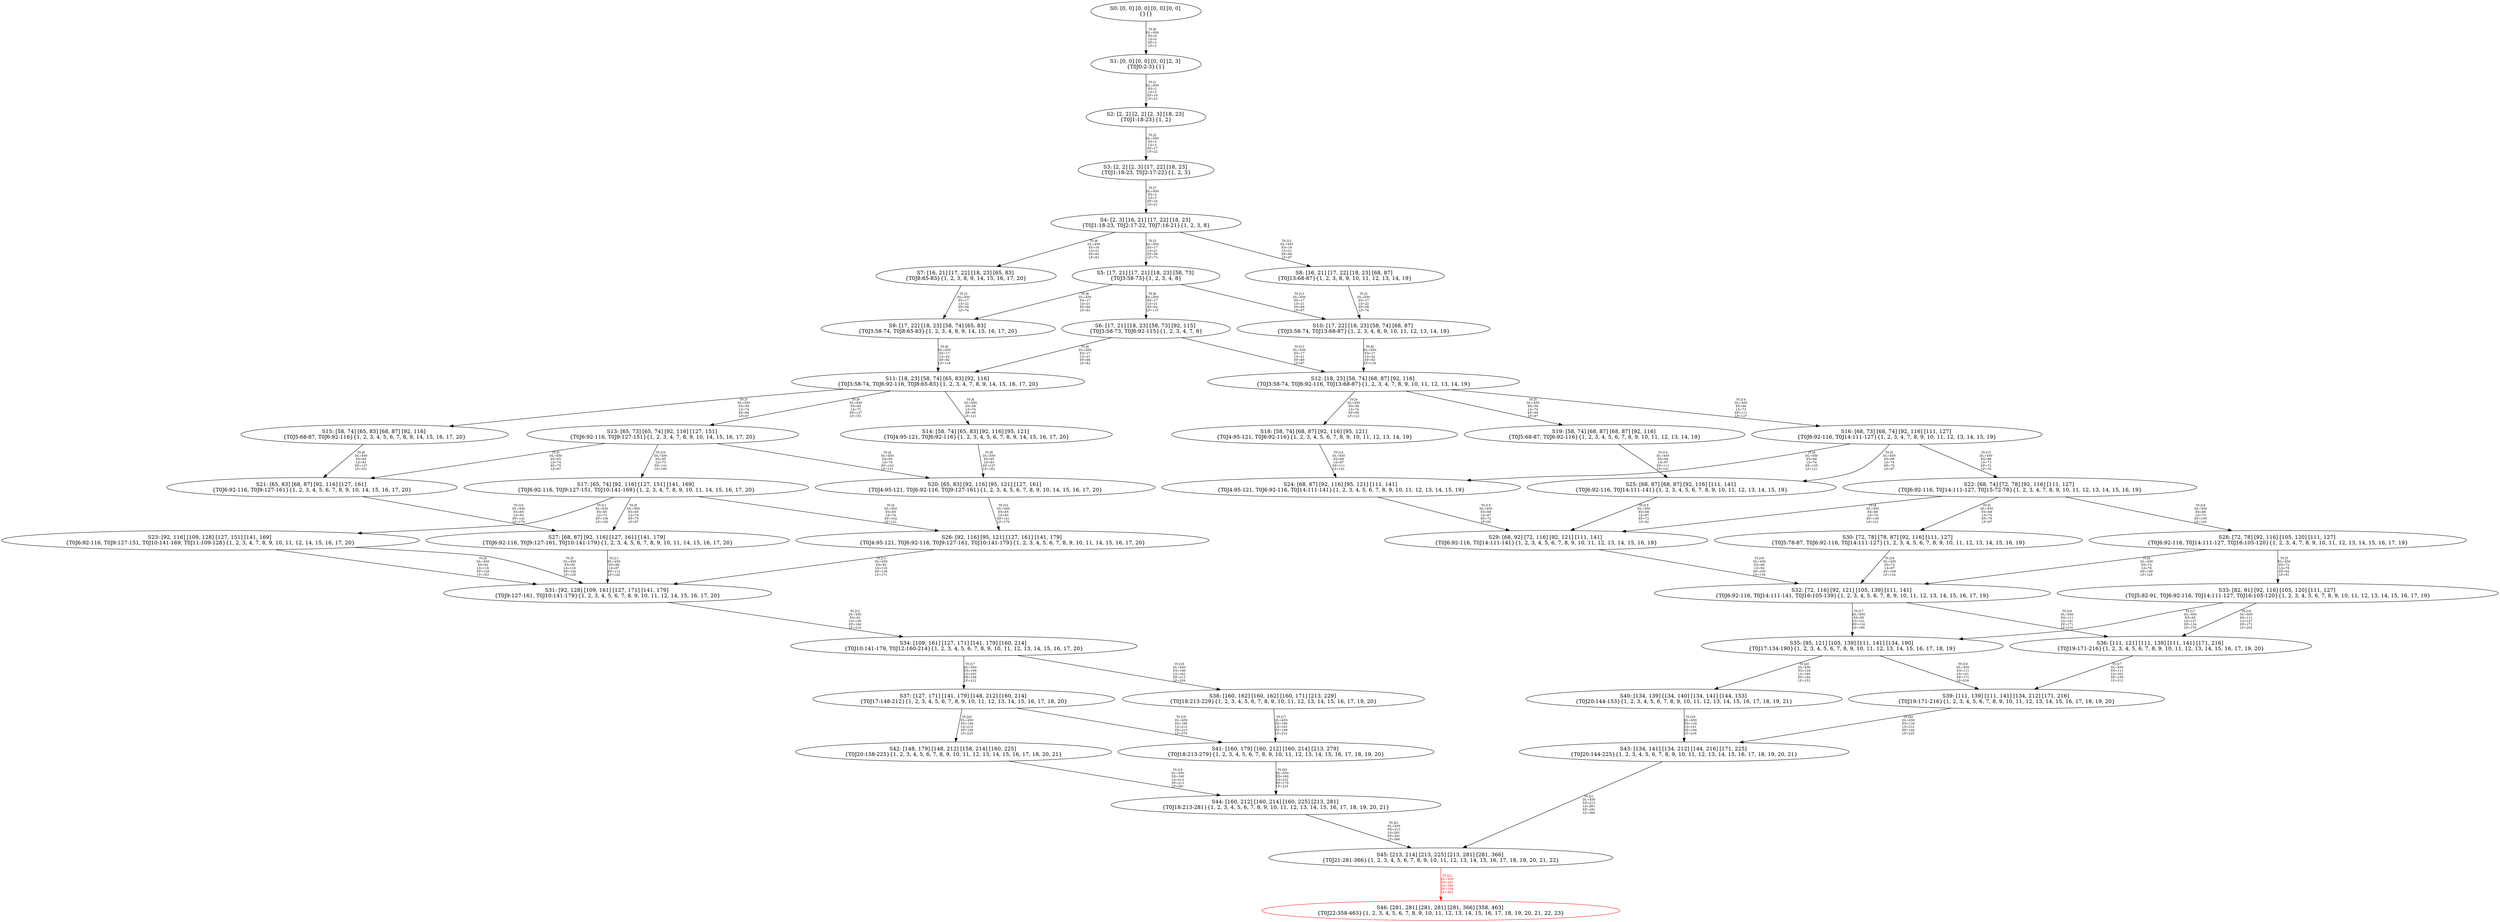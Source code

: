digraph {
	S0[label="S0: [0, 0] [0, 0] [0, 0] [0, 0] \n{}{}"];
	S1[label="S1: [0, 0] [0, 0] [0, 0] [2, 3] \n{T0J0:2-3}{1}"];
	S2[label="S2: [2, 2] [2, 2] [2, 3] [18, 23] \n{T0J1:18-23}{1, 2}"];
	S3[label="S3: [2, 2] [2, 3] [17, 22] [18, 23] \n{T0J1:18-23, T0J2:17-22}{1, 2, 3}"];
	S4[label="S4: [2, 3] [16, 21] [17, 22] [18, 23] \n{T0J1:18-23, T0J2:17-22, T0J7:16-21}{1, 2, 3, 8}"];
	S5[label="S5: [17, 21] [17, 21] [18, 23] [58, 73] \n{T0J3:58-73}{1, 2, 3, 4, 8}"];
	S6[label="S6: [17, 21] [18, 23] [58, 73] [92, 115] \n{T0J3:58-73, T0J6:92-115}{1, 2, 3, 4, 7, 8}"];
	S7[label="S7: [16, 21] [17, 22] [18, 23] [65, 83] \n{T0J8:65-83}{1, 2, 3, 8, 9, 14, 15, 16, 17, 20}"];
	S8[label="S8: [16, 21] [17, 22] [18, 23] [68, 87] \n{T0J13:68-87}{1, 2, 3, 8, 9, 10, 11, 12, 13, 14, 19}"];
	S9[label="S9: [17, 22] [18, 23] [58, 74] [65, 83] \n{T0J3:58-74, T0J8:65-83}{1, 2, 3, 4, 8, 9, 14, 15, 16, 17, 20}"];
	S10[label="S10: [17, 22] [18, 23] [58, 74] [68, 87] \n{T0J3:58-74, T0J13:68-87}{1, 2, 3, 4, 8, 9, 10, 11, 12, 13, 14, 19}"];
	S11[label="S11: [18, 23] [58, 74] [65, 83] [92, 116] \n{T0J3:58-74, T0J6:92-116, T0J8:65-83}{1, 2, 3, 4, 7, 8, 9, 14, 15, 16, 17, 20}"];
	S12[label="S12: [18, 23] [58, 74] [68, 87] [92, 116] \n{T0J3:58-74, T0J6:92-116, T0J13:68-87}{1, 2, 3, 4, 7, 8, 9, 10, 11, 12, 13, 14, 19}"];
	S13[label="S13: [65, 73] [65, 74] [92, 116] [127, 151] \n{T0J6:92-116, T0J9:127-151}{1, 2, 3, 4, 7, 8, 9, 10, 14, 15, 16, 17, 20}"];
	S14[label="S14: [58, 74] [65, 83] [92, 116] [95, 121] \n{T0J4:95-121, T0J6:92-116}{1, 2, 3, 4, 5, 6, 7, 8, 9, 14, 15, 16, 17, 20}"];
	S15[label="S15: [58, 74] [65, 83] [68, 87] [92, 116] \n{T0J5:68-87, T0J6:92-116}{1, 2, 3, 4, 5, 6, 7, 8, 9, 14, 15, 16, 17, 20}"];
	S16[label="S16: [68, 73] [68, 74] [92, 116] [111, 127] \n{T0J6:92-116, T0J14:111-127}{1, 2, 3, 4, 7, 8, 9, 10, 11, 12, 13, 14, 15, 19}"];
	S17[label="S17: [65, 74] [92, 116] [127, 151] [141, 169] \n{T0J6:92-116, T0J9:127-151, T0J10:141-169}{1, 2, 3, 4, 7, 8, 9, 10, 11, 14, 15, 16, 17, 20}"];
	S18[label="S18: [58, 74] [68, 87] [92, 116] [95, 121] \n{T0J4:95-121, T0J6:92-116}{1, 2, 3, 4, 5, 6, 7, 8, 9, 10, 11, 12, 13, 14, 19}"];
	S19[label="S19: [58, 74] [68, 87] [68, 87] [92, 116] \n{T0J5:68-87, T0J6:92-116}{1, 2, 3, 4, 5, 6, 7, 8, 9, 10, 11, 12, 13, 14, 19}"];
	S20[label="S20: [65, 83] [92, 116] [95, 121] [127, 161] \n{T0J4:95-121, T0J6:92-116, T0J9:127-161}{1, 2, 3, 4, 5, 6, 7, 8, 9, 10, 14, 15, 16, 17, 20}"];
	S21[label="S21: [65, 83] [68, 87] [92, 116] [127, 161] \n{T0J6:92-116, T0J9:127-161}{1, 2, 3, 4, 5, 6, 7, 8, 9, 10, 14, 15, 16, 17, 20}"];
	S22[label="S22: [68, 74] [72, 78] [92, 116] [111, 127] \n{T0J6:92-116, T0J14:111-127, T0J15:72-78}{1, 2, 3, 4, 7, 8, 9, 10, 11, 12, 13, 14, 15, 16, 19}"];
	S23[label="S23: [92, 116] [109, 128] [127, 151] [141, 169] \n{T0J6:92-116, T0J9:127-151, T0J10:141-169, T0J11:109-128}{1, 2, 3, 4, 7, 8, 9, 10, 11, 12, 14, 15, 16, 17, 20}"];
	S24[label="S24: [68, 87] [92, 116] [95, 121] [111, 141] \n{T0J4:95-121, T0J6:92-116, T0J14:111-141}{1, 2, 3, 4, 5, 6, 7, 8, 9, 10, 11, 12, 13, 14, 15, 19}"];
	S25[label="S25: [68, 87] [68, 87] [92, 116] [111, 141] \n{T0J6:92-116, T0J14:111-141}{1, 2, 3, 4, 5, 6, 7, 8, 9, 10, 11, 12, 13, 14, 15, 19}"];
	S26[label="S26: [92, 116] [95, 121] [127, 161] [141, 179] \n{T0J4:95-121, T0J6:92-116, T0J9:127-161, T0J10:141-179}{1, 2, 3, 4, 5, 6, 7, 8, 9, 10, 11, 14, 15, 16, 17, 20}"];
	S27[label="S27: [68, 87] [92, 116] [127, 161] [141, 179] \n{T0J6:92-116, T0J9:127-161, T0J10:141-179}{1, 2, 3, 4, 5, 6, 7, 8, 9, 10, 11, 14, 15, 16, 17, 20}"];
	S28[label="S28: [72, 78] [92, 116] [105, 120] [111, 127] \n{T0J6:92-116, T0J14:111-127, T0J16:105-120}{1, 2, 3, 4, 7, 8, 9, 10, 11, 12, 13, 14, 15, 16, 17, 19}"];
	S29[label="S29: [68, 92] [72, 116] [92, 121] [111, 141] \n{T0J6:92-116, T0J14:111-141}{1, 2, 3, 4, 5, 6, 7, 8, 9, 10, 11, 12, 13, 14, 15, 16, 19}"];
	S30[label="S30: [72, 78] [78, 87] [92, 116] [111, 127] \n{T0J5:78-87, T0J6:92-116, T0J14:111-127}{1, 2, 3, 4, 5, 6, 7, 8, 9, 10, 11, 12, 13, 14, 15, 16, 19}"];
	S31[label="S31: [92, 128] [109, 161] [127, 171] [141, 179] \n{T0J9:127-161, T0J10:141-179}{1, 2, 3, 4, 5, 6, 7, 8, 9, 10, 11, 12, 14, 15, 16, 17, 20}"];
	S32[label="S32: [72, 116] [92, 121] [105, 139] [111, 141] \n{T0J6:92-116, T0J14:111-141, T0J16:105-139}{1, 2, 3, 4, 5, 6, 7, 8, 9, 10, 11, 12, 13, 14, 15, 16, 17, 19}"];
	S33[label="S33: [82, 91] [92, 116] [105, 120] [111, 127] \n{T0J5:82-91, T0J6:92-116, T0J14:111-127, T0J16:105-120}{1, 2, 3, 4, 5, 6, 7, 8, 9, 10, 11, 12, 13, 14, 15, 16, 17, 19}"];
	S34[label="S34: [109, 161] [127, 171] [141, 179] [160, 214] \n{T0J10:141-179, T0J12:160-214}{1, 2, 3, 4, 5, 6, 7, 8, 9, 10, 11, 12, 13, 14, 15, 16, 17, 20}"];
	S35[label="S35: [95, 121] [105, 139] [111, 141] [134, 190] \n{T0J17:134-190}{1, 2, 3, 4, 5, 6, 7, 8, 9, 10, 11, 12, 13, 14, 15, 16, 17, 18, 19}"];
	S36[label="S36: [111, 121] [111, 139] [111, 141] [171, 216] \n{T0J19:171-216}{1, 2, 3, 4, 5, 6, 7, 8, 9, 10, 11, 12, 13, 14, 15, 16, 17, 19, 20}"];
	S37[label="S37: [127, 171] [141, 179] [148, 212] [160, 214] \n{T0J17:148-212}{1, 2, 3, 4, 5, 6, 7, 8, 9, 10, 11, 12, 13, 14, 15, 16, 17, 18, 20}"];
	S38[label="S38: [160, 162] [160, 162] [160, 171] [213, 229] \n{T0J18:213-229}{1, 2, 3, 4, 5, 6, 7, 8, 9, 10, 11, 12, 13, 14, 15, 16, 17, 19, 20}"];
	S39[label="S39: [111, 139] [111, 141] [134, 212] [171, 216] \n{T0J19:171-216}{1, 2, 3, 4, 5, 6, 7, 8, 9, 10, 11, 12, 13, 14, 15, 16, 17, 18, 19, 20}"];
	S40[label="S40: [134, 139] [134, 140] [134, 141] [144, 153] \n{T0J20:144-153}{1, 2, 3, 4, 5, 6, 7, 8, 9, 10, 11, 12, 13, 14, 15, 16, 17, 18, 19, 21}"];
	S41[label="S41: [160, 179] [160, 212] [160, 214] [213, 279] \n{T0J18:213-279}{1, 2, 3, 4, 5, 6, 7, 8, 9, 10, 11, 12, 13, 14, 15, 16, 17, 18, 19, 20}"];
	S42[label="S42: [148, 179] [148, 212] [158, 214] [160, 225] \n{T0J20:158-225}{1, 2, 3, 4, 5, 6, 7, 8, 9, 10, 11, 12, 13, 14, 15, 16, 17, 18, 20, 21}"];
	S43[label="S43: [134, 141] [134, 212] [144, 216] [171, 225] \n{T0J20:144-225}{1, 2, 3, 4, 5, 6, 7, 8, 9, 10, 11, 12, 13, 14, 15, 16, 17, 18, 19, 20, 21}"];
	S44[label="S44: [160, 212] [160, 214] [160, 225] [213, 281] \n{T0J18:213-281}{1, 2, 3, 4, 5, 6, 7, 8, 9, 10, 11, 12, 13, 14, 15, 16, 17, 18, 19, 20, 21}"];
	S45[label="S45: [213, 214] [213, 225] [213, 281] [281, 366] \n{T0J21:281-366}{1, 2, 3, 4, 5, 6, 7, 8, 9, 10, 11, 12, 13, 14, 15, 16, 17, 18, 19, 20, 21, 22}"];
	S46[label="S46: [281, 281] [281, 281] [281, 366] [358, 463] \n{T0J22:358-463}{1, 2, 3, 4, 5, 6, 7, 8, 9, 10, 11, 12, 13, 14, 15, 16, 17, 18, 19, 20, 21, 22, 23}"];
	S0 -> S1[label="T0 J0\nDL=450\nES=0\nLS=0\nEF=2\nLF=3",fontsize=8];
	S1 -> S2[label="T0 J1\nDL=450\nES=2\nLS=3\nEF=18\nLF=23",fontsize=8];
	S2 -> S3[label="T0 J2\nDL=450\nES=2\nLS=3\nEF=17\nLF=22",fontsize=8];
	S3 -> S4[label="T0 J7\nDL=450\nES=2\nLS=3\nEF=16\nLF=21",fontsize=8];
	S4 -> S5[label="T0 J3\nDL=450\nES=17\nLS=21\nEF=58\nLF=73",fontsize=8];
	S4 -> S7[label="T0 J8\nDL=450\nES=16\nLS=21\nEF=65\nLF=83",fontsize=8];
	S4 -> S8[label="T0 J13\nDL=450\nES=16\nLS=21\nEF=68\nLF=87",fontsize=8];
	S5 -> S6[label="T0 J6\nDL=450\nES=17\nLS=21\nEF=92\nLF=115",fontsize=8];
	S5 -> S9[label="T0 J8\nDL=450\nES=17\nLS=21\nEF=66\nLF=83",fontsize=8];
	S5 -> S10[label="T0 J13\nDL=450\nES=17\nLS=21\nEF=69\nLF=87",fontsize=8];
	S6 -> S11[label="T0 J8\nDL=450\nES=17\nLS=21\nEF=66\nLF=83",fontsize=8];
	S6 -> S12[label="T0 J13\nDL=450\nES=17\nLS=21\nEF=69\nLF=87",fontsize=8];
	S7 -> S9[label="T0 J3\nDL=450\nES=17\nLS=22\nEF=58\nLF=74",fontsize=8];
	S8 -> S10[label="T0 J3\nDL=450\nES=17\nLS=22\nEF=58\nLF=74",fontsize=8];
	S9 -> S11[label="T0 J6\nDL=450\nES=17\nLS=22\nEF=92\nLF=116",fontsize=8];
	S10 -> S12[label="T0 J6\nDL=450\nES=17\nLS=22\nEF=92\nLF=116",fontsize=8];
	S11 -> S14[label="T0 J4\nDL=450\nES=58\nLS=74\nEF=95\nLF=121",fontsize=8];
	S11 -> S15[label="T0 J5\nDL=450\nES=58\nLS=74\nEF=68\nLF=87",fontsize=8];
	S11 -> S13[label="T0 J9\nDL=450\nES=65\nLS=73\nEF=127\nLF=151",fontsize=8];
	S12 -> S18[label="T0 J4\nDL=450\nES=58\nLS=74\nEF=95\nLF=121",fontsize=8];
	S12 -> S19[label="T0 J5\nDL=450\nES=58\nLS=74\nEF=68\nLF=87",fontsize=8];
	S12 -> S16[label="T0 J14\nDL=450\nES=68\nLS=73\nEF=111\nLF=127",fontsize=8];
	S13 -> S20[label="T0 J4\nDL=450\nES=65\nLS=74\nEF=102\nLF=121",fontsize=8];
	S13 -> S21[label="T0 J5\nDL=450\nES=65\nLS=74\nEF=75\nLF=87",fontsize=8];
	S13 -> S17[label="T0 J10\nDL=450\nES=65\nLS=73\nEF=141\nLF=169",fontsize=8];
	S14 -> S20[label="T0 J9\nDL=450\nES=65\nLS=83\nEF=127\nLF=161",fontsize=8];
	S15 -> S21[label="T0 J9\nDL=450\nES=65\nLS=83\nEF=127\nLF=161",fontsize=8];
	S16 -> S24[label="T0 J4\nDL=450\nES=68\nLS=74\nEF=105\nLF=121",fontsize=8];
	S16 -> S25[label="T0 J5\nDL=450\nES=68\nLS=74\nEF=78\nLF=87",fontsize=8];
	S16 -> S22[label="T0 J15\nDL=450\nES=68\nLS=73\nEF=72\nLF=78",fontsize=8];
	S17 -> S26[label="T0 J4\nDL=450\nES=65\nLS=74\nEF=102\nLF=121",fontsize=8];
	S17 -> S27[label="T0 J5\nDL=450\nES=65\nLS=74\nEF=75\nLF=87",fontsize=8];
	S17 -> S23[label="T0 J11\nDL=450\nES=65\nLS=73\nEF=109\nLF=128",fontsize=8];
	S18 -> S24[label="T0 J14\nDL=450\nES=68\nLS=87\nEF=111\nLF=141",fontsize=8];
	S19 -> S25[label="T0 J14\nDL=450\nES=68\nLS=87\nEF=111\nLF=141",fontsize=8];
	S20 -> S26[label="T0 J10\nDL=450\nES=65\nLS=83\nEF=141\nLF=179",fontsize=8];
	S21 -> S27[label="T0 J10\nDL=450\nES=65\nLS=83\nEF=141\nLF=179",fontsize=8];
	S22 -> S29[label="T0 J4\nDL=450\nES=68\nLS=74\nEF=105\nLF=121",fontsize=8];
	S22 -> S30[label="T0 J5\nDL=450\nES=68\nLS=74\nEF=78\nLF=87",fontsize=8];
	S22 -> S28[label="T0 J16\nDL=450\nES=68\nLS=73\nEF=105\nLF=120",fontsize=8];
	S23 -> S31[label="T0 J4\nDL=450\nES=92\nLS=116\nEF=129\nLF=163",fontsize=8];
	S23 -> S31[label="T0 J5\nDL=450\nES=92\nLS=116\nEF=102\nLF=129",fontsize=8];
	S24 -> S29[label="T0 J15\nDL=450\nES=68\nLS=87\nEF=72\nLF=92",fontsize=8];
	S25 -> S29[label="T0 J15\nDL=450\nES=68\nLS=87\nEF=72\nLF=92",fontsize=8];
	S26 -> S31[label="T0 J11\nDL=450\nES=92\nLS=116\nEF=136\nLF=171",fontsize=8];
	S27 -> S31[label="T0 J11\nDL=450\nES=68\nLS=87\nEF=112\nLF=142",fontsize=8];
	S28 -> S32[label="T0 J4\nDL=450\nES=72\nLS=78\nEF=109\nLF=125",fontsize=8];
	S28 -> S33[label="T0 J5\nDL=450\nES=72\nLS=78\nEF=82\nLF=91",fontsize=8];
	S29 -> S32[label="T0 J16\nDL=450\nES=68\nLS=92\nEF=105\nLF=139",fontsize=8];
	S30 -> S32[label="T0 J16\nDL=450\nES=72\nLS=87\nEF=109\nLF=134",fontsize=8];
	S31 -> S34[label="T0 J12\nDL=450\nES=92\nLS=128\nEF=160\nLF=214",fontsize=8];
	S32 -> S35[label="T0 J17\nDL=450\nES=95\nLS=141\nEF=134\nLF=190",fontsize=8];
	S32 -> S36[label="T0 J19\nDL=450\nES=111\nLS=141\nEF=171\nLF=216",fontsize=8];
	S33 -> S35[label="T0 J17\nDL=450\nES=95\nLS=127\nEF=134\nLF=176",fontsize=8];
	S33 -> S36[label="T0 J19\nDL=450\nES=111\nLS=127\nEF=171\nLF=202",fontsize=8];
	S34 -> S37[label="T0 J17\nDL=450\nES=109\nLS=163\nEF=148\nLF=212",fontsize=8];
	S34 -> S38[label="T0 J18\nDL=450\nES=160\nLS=162\nEF=213\nLF=229",fontsize=8];
	S35 -> S39[label="T0 J19\nDL=450\nES=111\nLS=141\nEF=171\nLF=216",fontsize=8];
	S35 -> S40[label="T0 J20\nDL=450\nES=134\nLS=140\nEF=144\nLF=153",fontsize=8];
	S36 -> S39[label="T0 J17\nDL=450\nES=111\nLS=163\nEF=150\nLF=212",fontsize=8];
	S37 -> S41[label="T0 J18\nDL=450\nES=160\nLS=212\nEF=213\nLF=279",fontsize=8];
	S37 -> S42[label="T0 J20\nDL=450\nES=148\nLS=212\nEF=158\nLF=225",fontsize=8];
	S38 -> S41[label="T0 J17\nDL=450\nES=160\nLS=163\nEF=199\nLF=212",fontsize=8];
	S39 -> S43[label="T0 J20\nDL=450\nES=134\nLS=212\nEF=144\nLF=225",fontsize=8];
	S40 -> S43[label="T0 J19\nDL=450\nES=134\nLS=141\nEF=194\nLF=216",fontsize=8];
	S41 -> S44[label="T0 J20\nDL=450\nES=160\nLS=212\nEF=170\nLF=225",fontsize=8];
	S42 -> S44[label="T0 J18\nDL=450\nES=160\nLS=214\nEF=213\nLF=281",fontsize=8];
	S43 -> S45[label="T0 J21\nDL=450\nES=213\nLS=281\nEF=281\nLF=366",fontsize=8];
	S44 -> S45[label="T0 J21\nDL=450\nES=213\nLS=281\nEF=281\nLF=366",fontsize=8];
	S45 -> S46[label="T0 J22\nDL=450\nES=281\nLS=366\nEF=358\nLF=463",color=Red,fontcolor=Red,fontsize=8];
S46[color=Red];
}
